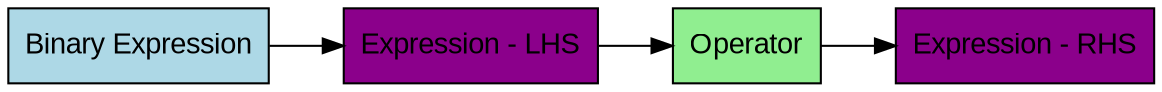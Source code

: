 digraph UmbraBinaryOperation {
    rankdir = LR;
    node [shape = box; style = filled; fontname = "Arial";];
    edge [fontname = "Arial"; fontsize = 10;];
    
    BinaryOperation [label = "Binary Expression";fillcolor = lightblue;];
    
    Expression1 [label = "Expression - LHS";fillcolor = darkmagenta;];
    Operator [label = "Operator";fillcolor = lightgreen;];
    Expression2 [label = "Expression - RHS";fillcolor = darkmagenta;];
    
    BinaryOperation -> Expression1;
    Expression1 -> Operator;
    Operator -> Expression2;
}